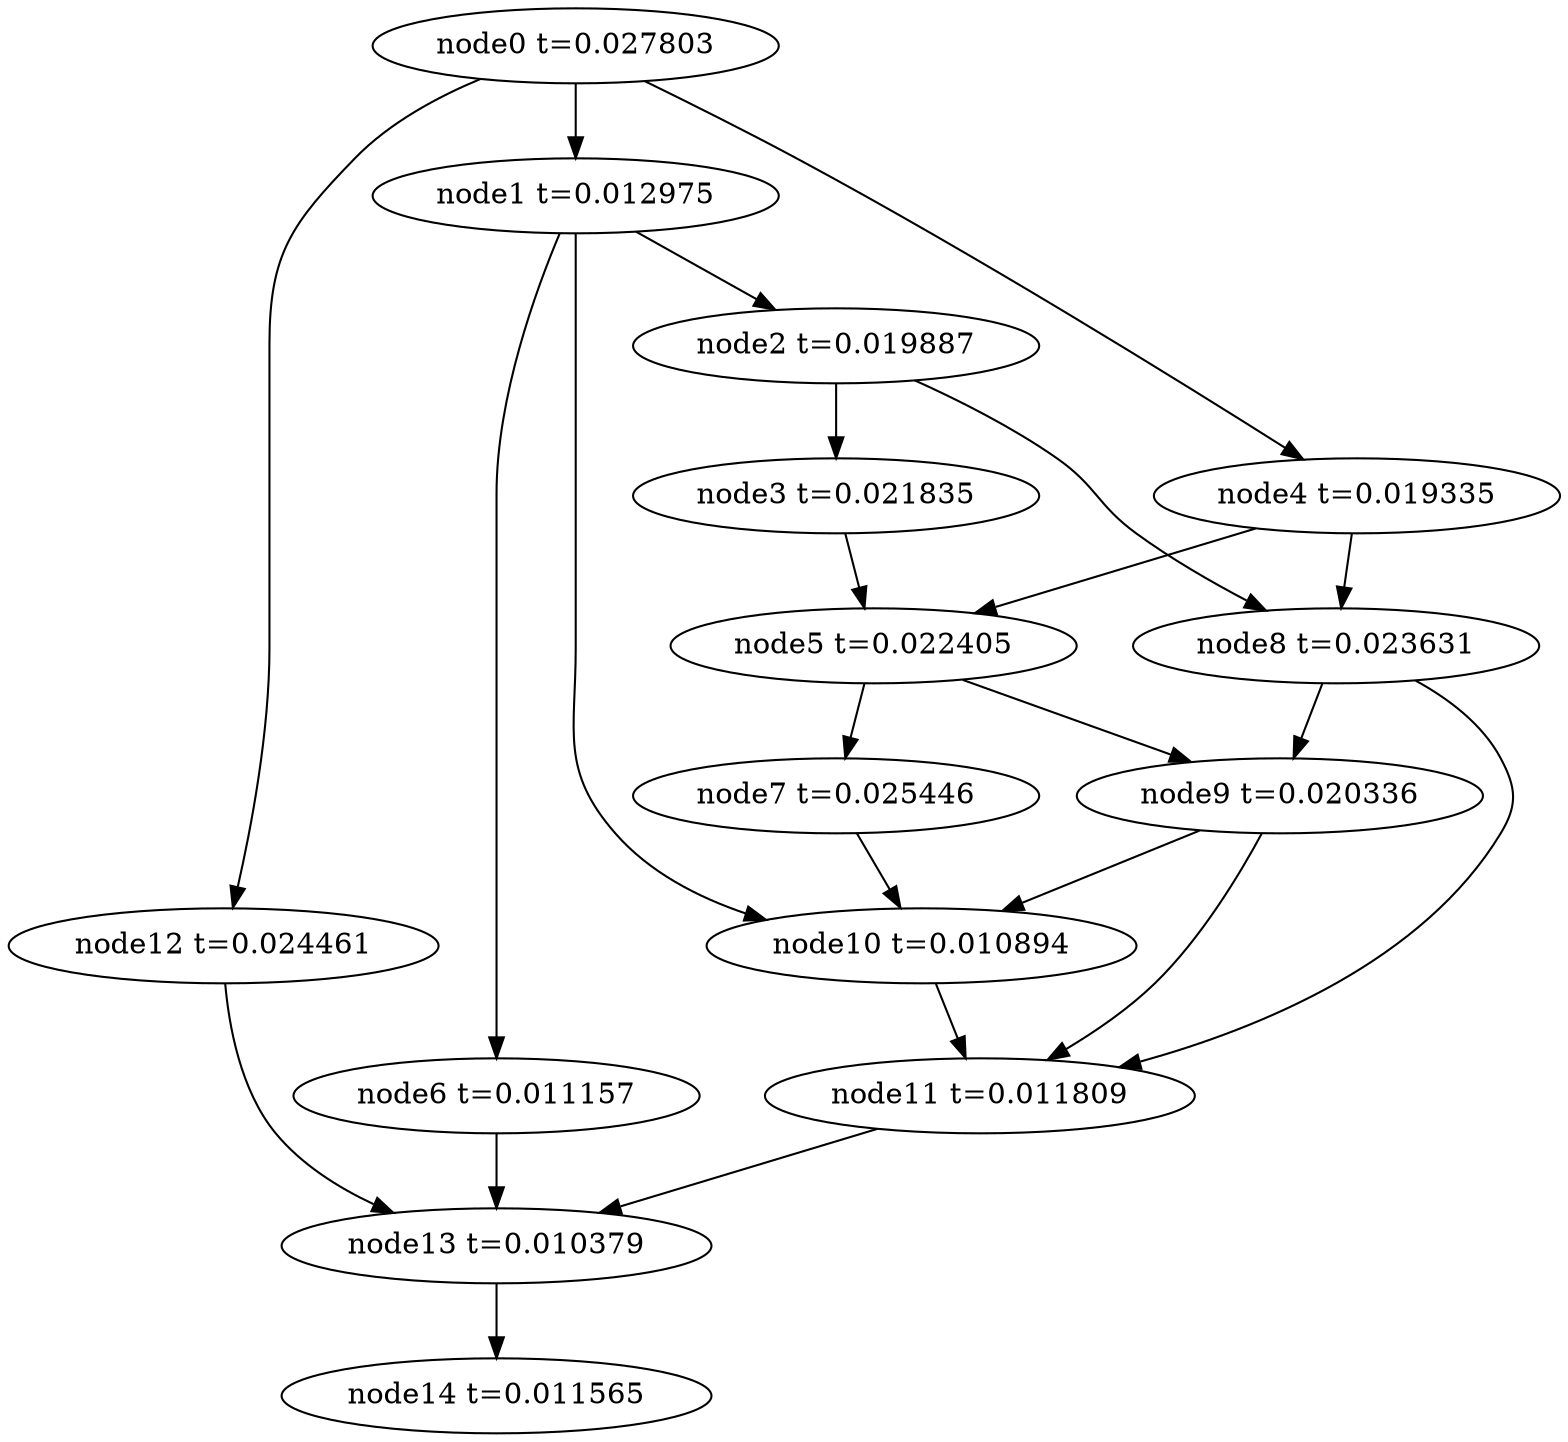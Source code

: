 digraph g{
	node14[label="node14 t=0.011565"]
	node13 -> node14
	node13[label="node13 t=0.010379"];
	node12 -> node13
	node12[label="node12 t=0.024461"];
	node11 -> node13
	node11[label="node11 t=0.011809"];
	node10 -> node11
	node10[label="node10 t=0.010894"];
	node9 -> node11
	node9 -> node10
	node9[label="node9 t=0.020336"];
	node8 -> node11
	node8 -> node9
	node8[label="node8 t=0.023631"];
	node7 -> node10
	node7[label="node7 t=0.025446"];
	node6 -> node13
	node6[label="node6 t=0.011157"];
	node5 -> node9
	node5 -> node7
	node5[label="node5 t=0.022405"];
	node4 -> node8
	node4 -> node5
	node4[label="node4 t=0.019335"];
	node3 -> node5
	node3[label="node3 t=0.021835"];
	node2 -> node8
	node2 -> node3
	node2[label="node2 t=0.019887"];
	node1 -> node10
	node1 -> node6
	node1 -> node2
	node1[label="node1 t=0.012975"];
	node0 -> node12
	node0 -> node4
	node0 -> node1
	node0[label="node0 t=0.027803"];
}
